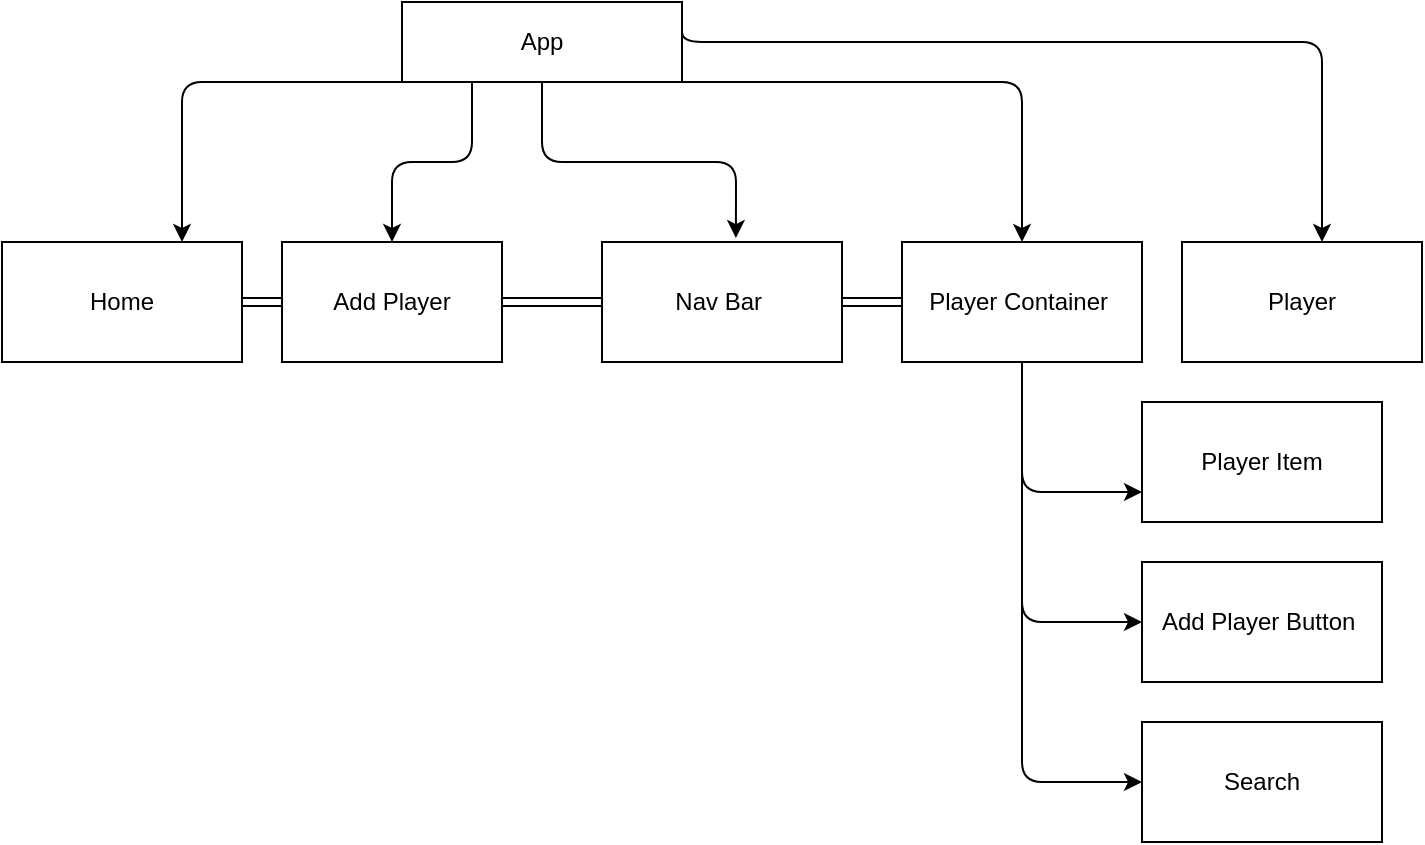<mxfile>
    <diagram id="dT-SALo1LOktDMWpR5Be" name="Page-1">
        <mxGraphModel dx="650" dy="473" grid="1" gridSize="10" guides="1" tooltips="1" connect="1" arrows="1" fold="1" page="1" pageScale="1" pageWidth="827" pageHeight="1169" math="0" shadow="0">
            <root>
                <mxCell id="0"/>
                <mxCell id="1" parent="0"/>
                <mxCell id="22" style="edgeStyle=orthogonalEdgeStyle;html=1;exitX=0.5;exitY=1;exitDx=0;exitDy=0;entryX=0.558;entryY=-0.033;entryDx=0;entryDy=0;entryPerimeter=0;" parent="1" source="2" target="5" edge="1">
                    <mxGeometry relative="1" as="geometry"/>
                </mxCell>
                <mxCell id="24" style="edgeStyle=orthogonalEdgeStyle;html=1;exitX=1;exitY=1;exitDx=0;exitDy=0;entryX=0.5;entryY=0;entryDx=0;entryDy=0;" parent="1" source="2" target="4" edge="1">
                    <mxGeometry relative="1" as="geometry">
                        <Array as="points">
                            <mxPoint x="600" y="40"/>
                        </Array>
                    </mxGeometry>
                </mxCell>
                <mxCell id="34" style="edgeStyle=orthogonalEdgeStyle;html=1;exitX=0.25;exitY=1;exitDx=0;exitDy=0;entryX=0.5;entryY=0;entryDx=0;entryDy=0;" parent="1" source="2" target="15" edge="1">
                    <mxGeometry relative="1" as="geometry"/>
                </mxCell>
                <mxCell id="35" style="edgeStyle=orthogonalEdgeStyle;html=1;exitX=0;exitY=1;exitDx=0;exitDy=0;entryX=0.75;entryY=0;entryDx=0;entryDy=0;" parent="1" source="2" target="3" edge="1">
                    <mxGeometry relative="1" as="geometry">
                        <Array as="points">
                            <mxPoint x="180" y="40"/>
                        </Array>
                    </mxGeometry>
                </mxCell>
                <mxCell id="2" value="App" style="whiteSpace=wrap;html=1;" parent="1" vertex="1">
                    <mxGeometry x="290" width="140" height="40" as="geometry"/>
                </mxCell>
                <mxCell id="3" value="Home" style="whiteSpace=wrap;html=1;" parent="1" vertex="1">
                    <mxGeometry x="90" y="120" width="120" height="60" as="geometry"/>
                </mxCell>
                <mxCell id="10" style="edgeStyle=orthogonalEdgeStyle;html=1;exitX=0.5;exitY=1;exitDx=0;exitDy=0;entryX=0;entryY=0.75;entryDx=0;entryDy=0;" parent="1" source="4" target="6" edge="1">
                    <mxGeometry relative="1" as="geometry">
                        <mxPoint x="590" y="240" as="targetPoint"/>
                    </mxGeometry>
                </mxCell>
                <mxCell id="12" style="edgeStyle=orthogonalEdgeStyle;html=1;exitX=0.5;exitY=1;exitDx=0;exitDy=0;entryX=0;entryY=0.5;entryDx=0;entryDy=0;" parent="1" source="4" target="7" edge="1">
                    <mxGeometry relative="1" as="geometry">
                        <mxPoint x="590" y="320" as="targetPoint"/>
                    </mxGeometry>
                </mxCell>
                <mxCell id="13" style="edgeStyle=orthogonalEdgeStyle;html=1;exitX=0.5;exitY=1;exitDx=0;exitDy=0;entryX=0;entryY=0.5;entryDx=0;entryDy=0;" parent="1" source="4" target="8" edge="1">
                    <mxGeometry relative="1" as="geometry"/>
                </mxCell>
                <mxCell id="27" style="edgeStyle=orthogonalEdgeStyle;shape=link;html=1;exitX=0;exitY=0.5;exitDx=0;exitDy=0;entryX=1;entryY=0.5;entryDx=0;entryDy=0;" parent="1" source="4" target="5" edge="1">
                    <mxGeometry relative="1" as="geometry"/>
                </mxCell>
                <mxCell id="4" value="Player Container&amp;nbsp;" style="whiteSpace=wrap;html=1;" parent="1" vertex="1">
                    <mxGeometry x="540" y="120" width="120" height="60" as="geometry"/>
                </mxCell>
                <mxCell id="26" style="edgeStyle=orthogonalEdgeStyle;shape=link;html=1;exitX=0;exitY=0.5;exitDx=0;exitDy=0;entryX=1;entryY=0.5;entryDx=0;entryDy=0;" parent="1" source="5" target="15" edge="1">
                    <mxGeometry relative="1" as="geometry"/>
                </mxCell>
                <mxCell id="5" value="Nav Bar&amp;nbsp;" style="whiteSpace=wrap;html=1;" parent="1" vertex="1">
                    <mxGeometry x="390" y="120" width="120" height="60" as="geometry"/>
                </mxCell>
                <mxCell id="6" value="Player Item" style="whiteSpace=wrap;html=1;" parent="1" vertex="1">
                    <mxGeometry x="660" y="200" width="120" height="60" as="geometry"/>
                </mxCell>
                <mxCell id="7" value="Add Player Button&amp;nbsp;" style="whiteSpace=wrap;html=1;" parent="1" vertex="1">
                    <mxGeometry x="660" y="280" width="120" height="60" as="geometry"/>
                </mxCell>
                <mxCell id="8" value="Search" style="whiteSpace=wrap;html=1;" parent="1" vertex="1">
                    <mxGeometry x="660" y="360" width="120" height="60" as="geometry"/>
                </mxCell>
                <mxCell id="28" style="edgeStyle=orthogonalEdgeStyle;shape=link;html=1;exitX=0;exitY=0.5;exitDx=0;exitDy=0;entryX=1;entryY=0.5;entryDx=0;entryDy=0;" parent="1" source="15" target="3" edge="1">
                    <mxGeometry relative="1" as="geometry"/>
                </mxCell>
                <mxCell id="15" value="Add Player" style="whiteSpace=wrap;html=1;" parent="1" vertex="1">
                    <mxGeometry x="230" y="120" width="110" height="60" as="geometry"/>
                </mxCell>
                <mxCell id="36" value="Player" style="whiteSpace=wrap;html=1;" vertex="1" parent="1">
                    <mxGeometry x="680" y="120" width="120" height="60" as="geometry"/>
                </mxCell>
                <mxCell id="37" style="edgeStyle=orthogonalEdgeStyle;html=1;exitX=1;exitY=0.25;exitDx=0;exitDy=0;" edge="1" parent="1" source="2" target="36">
                    <mxGeometry relative="1" as="geometry">
                        <Array as="points">
                            <mxPoint x="430" y="20"/>
                            <mxPoint x="750" y="20"/>
                        </Array>
                        <mxPoint x="580" y="20" as="sourcePoint"/>
                        <mxPoint x="750" y="100" as="targetPoint"/>
                    </mxGeometry>
                </mxCell>
            </root>
        </mxGraphModel>
    </diagram>
</mxfile>
